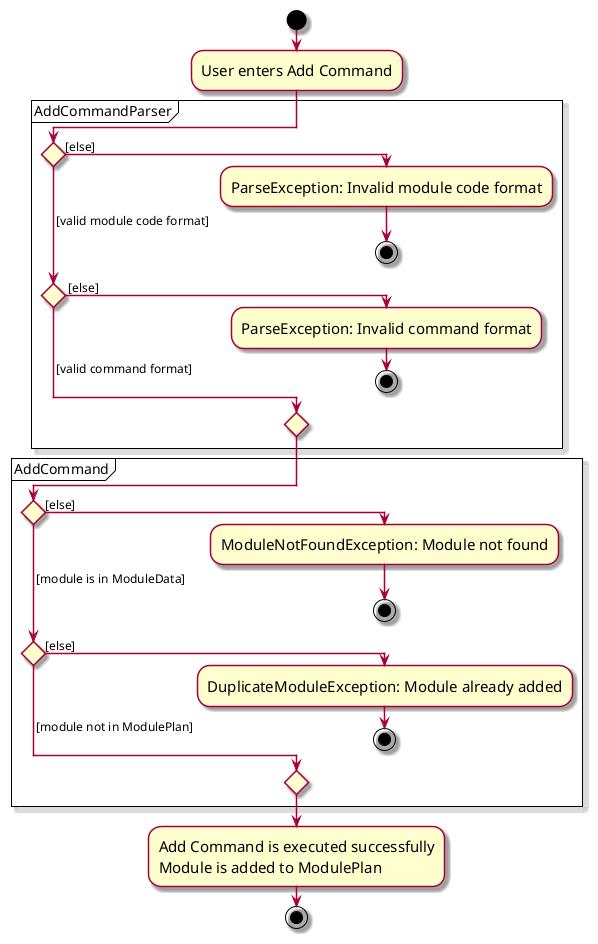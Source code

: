 @startuml
skin rose
skinparam ActivityFontSize 15
skinparam ArrowFontSize 12
!pragma useVerticalIf on
start
:User enters Add Command;

'Since the beta syntax does not support placing the condition outside the
'diamond we place it as the true branch instead.

 partition AddCommandParser{
    if () then ([else])
        :ParseException: Invalid module code format;
           stop

    ( [valid module code format]) elseif () then ( [else])
        :ParseException: Invalid command format;
        stop
    else ( [valid command format])

    endif
}

partition AddCommand {

if () then ([else])
    :ModuleNotFoundException: Module not found;
    stop
( [module is in ModuleData]) elseif() then([else])
    :DuplicateModuleException: Module already added;
    stop
else ( [module not in ModulePlan] )

endif
}

:Add Command is executed successfully
Module is added to ModulePlan;
stop



@enduml
